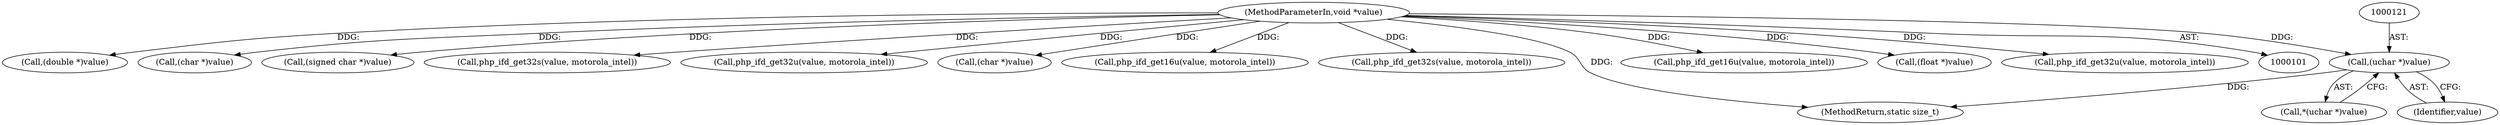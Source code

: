 digraph "0_php-src_1cda0d7c2ffb62d8331c64e703131d9cabdc03ea@pointer" {
"1000120" [label="(Call,(uchar *)value)"];
"1000102" [label="(MethodParameterIn,void *value)"];
"1000210" [label="(Call,(double *)value)"];
"1000164" [label="(Call,(char *)value)"];
"1000114" [label="(Call,(signed char *)value)"];
"1000183" [label="(Call,php_ifd_get32s(value, motorola_intel))"];
"1000122" [label="(Identifier,value)"];
"1000154" [label="(Call,php_ifd_get32u(value, motorola_intel))"];
"1000139" [label="(Call,(char *)value)"];
"1000189" [label="(Call,php_ifd_get16u(value, motorola_intel))"];
"1000194" [label="(Call,php_ifd_get32s(value, motorola_intel))"];
"1000119" [label="(Call,*(uchar *)value)"];
"1000215" [label="(MethodReturn,static size_t)"];
"1000102" [label="(MethodParameterIn,void *value)"];
"1000125" [label="(Call,php_ifd_get16u(value, motorola_intel))"];
"1000202" [label="(Call,(float *)value)"];
"1000130" [label="(Call,php_ifd_get32u(value, motorola_intel))"];
"1000120" [label="(Call,(uchar *)value)"];
"1000120" -> "1000119"  [label="AST: "];
"1000120" -> "1000122"  [label="CFG: "];
"1000121" -> "1000120"  [label="AST: "];
"1000122" -> "1000120"  [label="AST: "];
"1000119" -> "1000120"  [label="CFG: "];
"1000120" -> "1000215"  [label="DDG: "];
"1000102" -> "1000120"  [label="DDG: "];
"1000102" -> "1000101"  [label="AST: "];
"1000102" -> "1000215"  [label="DDG: "];
"1000102" -> "1000114"  [label="DDG: "];
"1000102" -> "1000125"  [label="DDG: "];
"1000102" -> "1000130"  [label="DDG: "];
"1000102" -> "1000139"  [label="DDG: "];
"1000102" -> "1000154"  [label="DDG: "];
"1000102" -> "1000164"  [label="DDG: "];
"1000102" -> "1000183"  [label="DDG: "];
"1000102" -> "1000189"  [label="DDG: "];
"1000102" -> "1000194"  [label="DDG: "];
"1000102" -> "1000202"  [label="DDG: "];
"1000102" -> "1000210"  [label="DDG: "];
}
